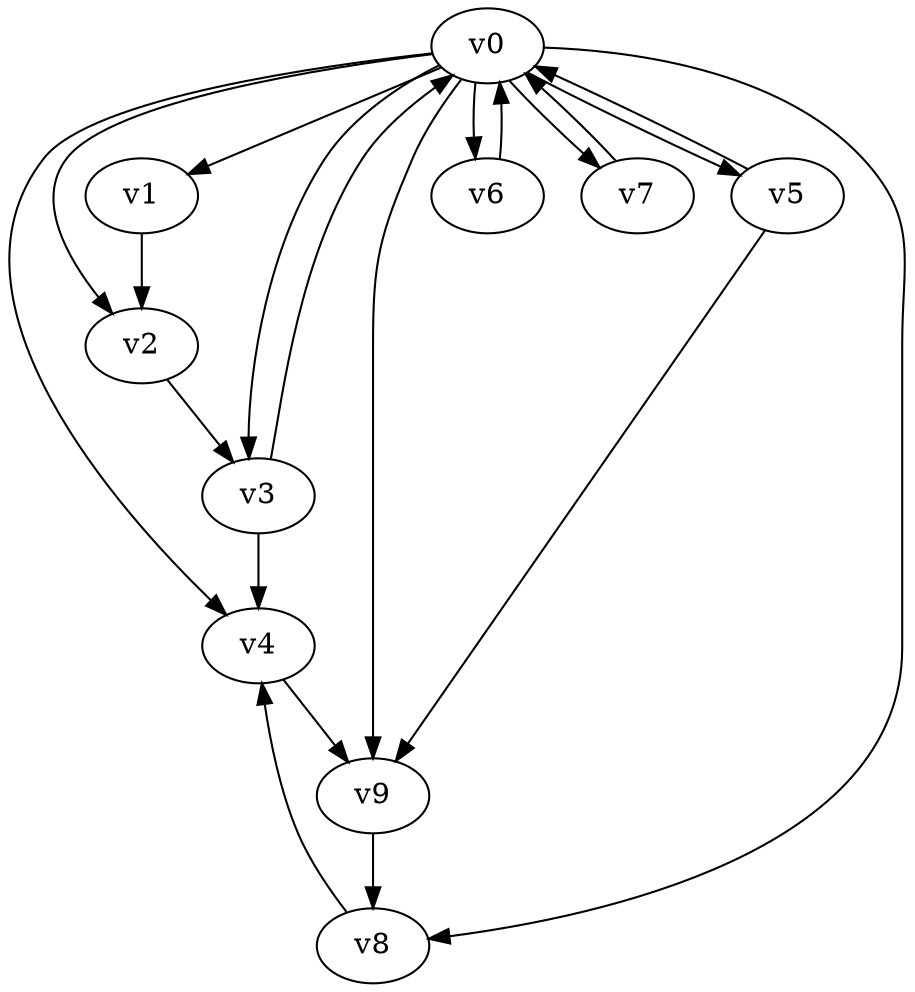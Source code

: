 digraph test003 {
    v0 [name="v0", player=1, priority=15];
    v1 [name="v1", player=1, priority=18];
    v2 [name="v2", player=0, priority=17];
    v3 [name="v3", player=1, priority=2];
    v4 [name="v4", player=0, priority=10];
    v5 [name="v5", player=0, priority=8];
    v6 [name="v6", player=1, priority=17];
    v7 [name="v7", player=1, priority=10];
    v8 [name="v8", player=1, priority=15];
    v9 [name="v9", player=1, priority=11];
    v0 -> v1;
    v0 -> v7;
    v1 -> v2;
    v0 -> v4;
    v3 -> v4;
    v0 -> v3;
    v7 -> v0;
    v0 -> v9;
    v3 -> v0;
    v0 -> v6;
    v2 -> v3;
    v0 -> v2;
    v5 -> v0;
    v0 -> v5;
    v6 -> v0;
    v5 -> v9;
    v0 -> v8;
    v4 -> v9;
    v8 -> v4;
    v9 -> v8;
}